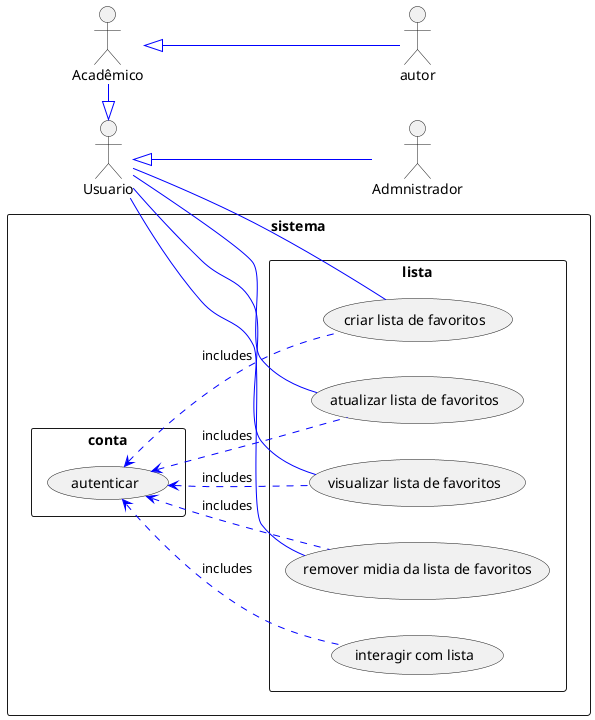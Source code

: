 @startuml lista

left to right direction

skinparam ArrowColor Blue

:Usuario: as usuario
:Acadêmico: as academico
:Admnistrador: as admnistrador

academico <|-- autor
usuario <|-left- academico
usuario <|-down- admnistrador

rectangle sistema {
    rectangle conta {
        (autenticar)
    }
    rectangle lista {
        usuario -- (criar lista de favoritos)
        usuario -- (visualizar lista de favoritos) 
        usuario -- (atualizar lista de favoritos) 
        usuario -- (remover midia da lista de favoritos) 

        (autenticar) <.. (interagir com lista) : includes

        (autenticar) <.. (criar lista de favoritos) : includes
        (autenticar) <.. (visualizar lista de favoritos) : includes
        (autenticar) <.. (atualizar lista de favoritos) : includes
        (autenticar) <.. (remover midia da lista de favoritos) : includes

    }
}

@enduml